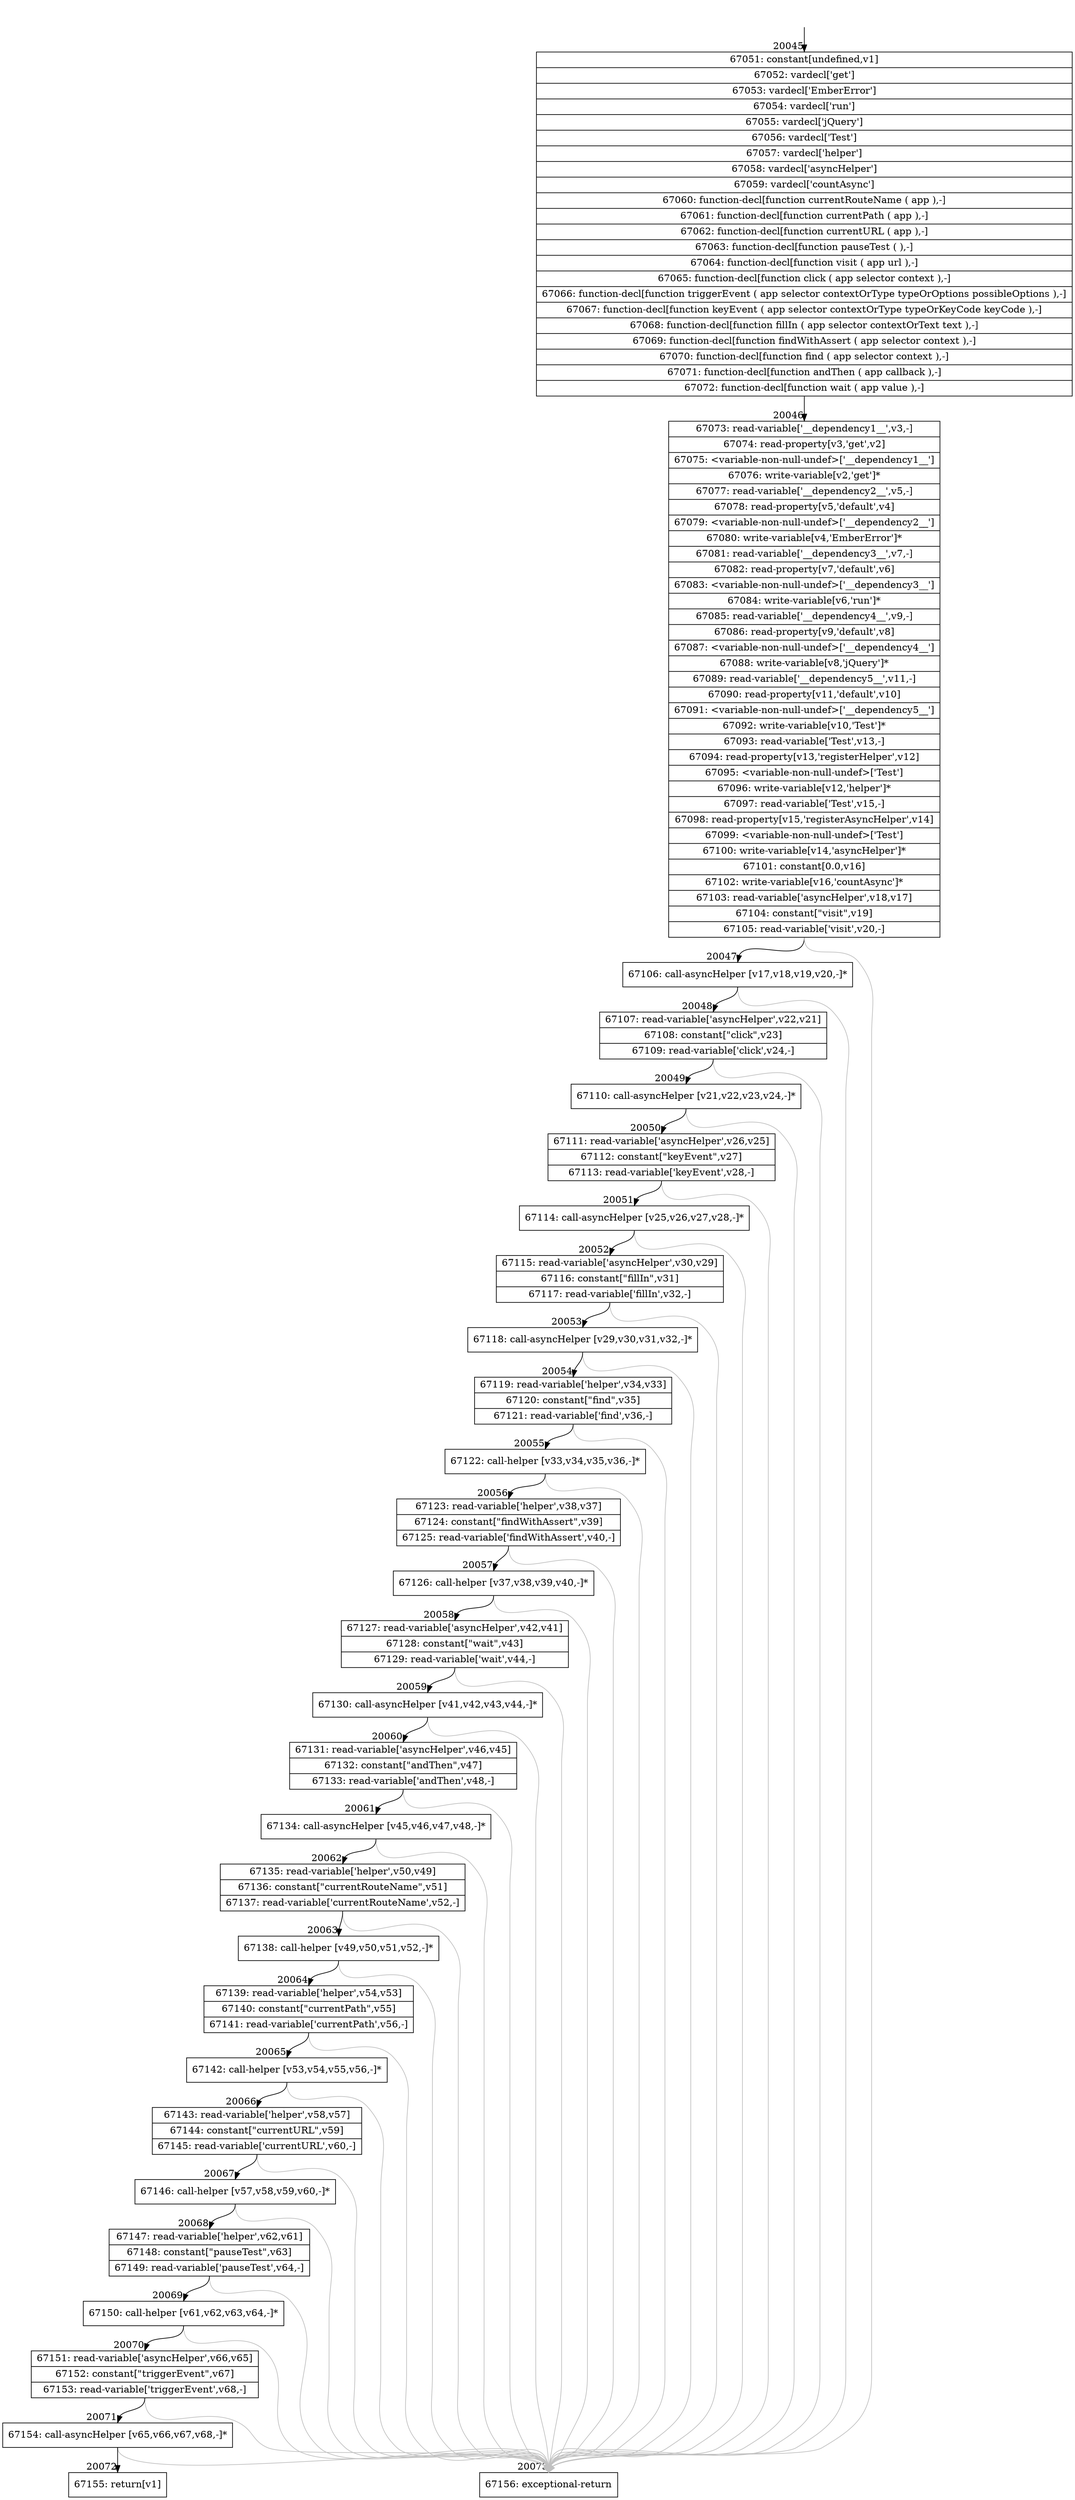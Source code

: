 digraph {
rankdir="TD"
BB_entry1719[shape=none,label=""];
BB_entry1719 -> BB20045 [tailport=s, headport=n, headlabel="    20045"]
BB20045 [shape=record label="{67051: constant[undefined,v1]|67052: vardecl['get']|67053: vardecl['EmberError']|67054: vardecl['run']|67055: vardecl['jQuery']|67056: vardecl['Test']|67057: vardecl['helper']|67058: vardecl['asyncHelper']|67059: vardecl['countAsync']|67060: function-decl[function currentRouteName ( app ),-]|67061: function-decl[function currentPath ( app ),-]|67062: function-decl[function currentURL ( app ),-]|67063: function-decl[function pauseTest ( ),-]|67064: function-decl[function visit ( app url ),-]|67065: function-decl[function click ( app selector context ),-]|67066: function-decl[function triggerEvent ( app selector contextOrType typeOrOptions possibleOptions ),-]|67067: function-decl[function keyEvent ( app selector contextOrType typeOrKeyCode keyCode ),-]|67068: function-decl[function fillIn ( app selector contextOrText text ),-]|67069: function-decl[function findWithAssert ( app selector context ),-]|67070: function-decl[function find ( app selector context ),-]|67071: function-decl[function andThen ( app callback ),-]|67072: function-decl[function wait ( app value ),-]}" ] 
BB20045 -> BB20046 [tailport=s, headport=n, headlabel="      20046"]
BB20046 [shape=record label="{67073: read-variable['__dependency1__',v3,-]|67074: read-property[v3,'get',v2]|67075: \<variable-non-null-undef\>['__dependency1__']|67076: write-variable[v2,'get']*|67077: read-variable['__dependency2__',v5,-]|67078: read-property[v5,'default',v4]|67079: \<variable-non-null-undef\>['__dependency2__']|67080: write-variable[v4,'EmberError']*|67081: read-variable['__dependency3__',v7,-]|67082: read-property[v7,'default',v6]|67083: \<variable-non-null-undef\>['__dependency3__']|67084: write-variable[v6,'run']*|67085: read-variable['__dependency4__',v9,-]|67086: read-property[v9,'default',v8]|67087: \<variable-non-null-undef\>['__dependency4__']|67088: write-variable[v8,'jQuery']*|67089: read-variable['__dependency5__',v11,-]|67090: read-property[v11,'default',v10]|67091: \<variable-non-null-undef\>['__dependency5__']|67092: write-variable[v10,'Test']*|67093: read-variable['Test',v13,-]|67094: read-property[v13,'registerHelper',v12]|67095: \<variable-non-null-undef\>['Test']|67096: write-variable[v12,'helper']*|67097: read-variable['Test',v15,-]|67098: read-property[v15,'registerAsyncHelper',v14]|67099: \<variable-non-null-undef\>['Test']|67100: write-variable[v14,'asyncHelper']*|67101: constant[0.0,v16]|67102: write-variable[v16,'countAsync']*|67103: read-variable['asyncHelper',v18,v17]|67104: constant[\"visit\",v19]|67105: read-variable['visit',v20,-]}" ] 
BB20046 -> BB20047 [tailport=s, headport=n, headlabel="      20047"]
BB20046 -> BB20073 [tailport=s, headport=n, color=gray, headlabel="      20073"]
BB20047 [shape=record label="{67106: call-asyncHelper [v17,v18,v19,v20,-]*}" ] 
BB20047 -> BB20048 [tailport=s, headport=n, headlabel="      20048"]
BB20047 -> BB20073 [tailport=s, headport=n, color=gray]
BB20048 [shape=record label="{67107: read-variable['asyncHelper',v22,v21]|67108: constant[\"click\",v23]|67109: read-variable['click',v24,-]}" ] 
BB20048 -> BB20049 [tailport=s, headport=n, headlabel="      20049"]
BB20048 -> BB20073 [tailport=s, headport=n, color=gray]
BB20049 [shape=record label="{67110: call-asyncHelper [v21,v22,v23,v24,-]*}" ] 
BB20049 -> BB20050 [tailport=s, headport=n, headlabel="      20050"]
BB20049 -> BB20073 [tailport=s, headport=n, color=gray]
BB20050 [shape=record label="{67111: read-variable['asyncHelper',v26,v25]|67112: constant[\"keyEvent\",v27]|67113: read-variable['keyEvent',v28,-]}" ] 
BB20050 -> BB20051 [tailport=s, headport=n, headlabel="      20051"]
BB20050 -> BB20073 [tailport=s, headport=n, color=gray]
BB20051 [shape=record label="{67114: call-asyncHelper [v25,v26,v27,v28,-]*}" ] 
BB20051 -> BB20052 [tailport=s, headport=n, headlabel="      20052"]
BB20051 -> BB20073 [tailport=s, headport=n, color=gray]
BB20052 [shape=record label="{67115: read-variable['asyncHelper',v30,v29]|67116: constant[\"fillIn\",v31]|67117: read-variable['fillIn',v32,-]}" ] 
BB20052 -> BB20053 [tailport=s, headport=n, headlabel="      20053"]
BB20052 -> BB20073 [tailport=s, headport=n, color=gray]
BB20053 [shape=record label="{67118: call-asyncHelper [v29,v30,v31,v32,-]*}" ] 
BB20053 -> BB20054 [tailport=s, headport=n, headlabel="      20054"]
BB20053 -> BB20073 [tailport=s, headport=n, color=gray]
BB20054 [shape=record label="{67119: read-variable['helper',v34,v33]|67120: constant[\"find\",v35]|67121: read-variable['find',v36,-]}" ] 
BB20054 -> BB20055 [tailport=s, headport=n, headlabel="      20055"]
BB20054 -> BB20073 [tailport=s, headport=n, color=gray]
BB20055 [shape=record label="{67122: call-helper [v33,v34,v35,v36,-]*}" ] 
BB20055 -> BB20056 [tailport=s, headport=n, headlabel="      20056"]
BB20055 -> BB20073 [tailport=s, headport=n, color=gray]
BB20056 [shape=record label="{67123: read-variable['helper',v38,v37]|67124: constant[\"findWithAssert\",v39]|67125: read-variable['findWithAssert',v40,-]}" ] 
BB20056 -> BB20057 [tailport=s, headport=n, headlabel="      20057"]
BB20056 -> BB20073 [tailport=s, headport=n, color=gray]
BB20057 [shape=record label="{67126: call-helper [v37,v38,v39,v40,-]*}" ] 
BB20057 -> BB20058 [tailport=s, headport=n, headlabel="      20058"]
BB20057 -> BB20073 [tailport=s, headport=n, color=gray]
BB20058 [shape=record label="{67127: read-variable['asyncHelper',v42,v41]|67128: constant[\"wait\",v43]|67129: read-variable['wait',v44,-]}" ] 
BB20058 -> BB20059 [tailport=s, headport=n, headlabel="      20059"]
BB20058 -> BB20073 [tailport=s, headport=n, color=gray]
BB20059 [shape=record label="{67130: call-asyncHelper [v41,v42,v43,v44,-]*}" ] 
BB20059 -> BB20060 [tailport=s, headport=n, headlabel="      20060"]
BB20059 -> BB20073 [tailport=s, headport=n, color=gray]
BB20060 [shape=record label="{67131: read-variable['asyncHelper',v46,v45]|67132: constant[\"andThen\",v47]|67133: read-variable['andThen',v48,-]}" ] 
BB20060 -> BB20061 [tailport=s, headport=n, headlabel="      20061"]
BB20060 -> BB20073 [tailport=s, headport=n, color=gray]
BB20061 [shape=record label="{67134: call-asyncHelper [v45,v46,v47,v48,-]*}" ] 
BB20061 -> BB20062 [tailport=s, headport=n, headlabel="      20062"]
BB20061 -> BB20073 [tailport=s, headport=n, color=gray]
BB20062 [shape=record label="{67135: read-variable['helper',v50,v49]|67136: constant[\"currentRouteName\",v51]|67137: read-variable['currentRouteName',v52,-]}" ] 
BB20062 -> BB20063 [tailport=s, headport=n, headlabel="      20063"]
BB20062 -> BB20073 [tailport=s, headport=n, color=gray]
BB20063 [shape=record label="{67138: call-helper [v49,v50,v51,v52,-]*}" ] 
BB20063 -> BB20064 [tailport=s, headport=n, headlabel="      20064"]
BB20063 -> BB20073 [tailport=s, headport=n, color=gray]
BB20064 [shape=record label="{67139: read-variable['helper',v54,v53]|67140: constant[\"currentPath\",v55]|67141: read-variable['currentPath',v56,-]}" ] 
BB20064 -> BB20065 [tailport=s, headport=n, headlabel="      20065"]
BB20064 -> BB20073 [tailport=s, headport=n, color=gray]
BB20065 [shape=record label="{67142: call-helper [v53,v54,v55,v56,-]*}" ] 
BB20065 -> BB20066 [tailport=s, headport=n, headlabel="      20066"]
BB20065 -> BB20073 [tailport=s, headport=n, color=gray]
BB20066 [shape=record label="{67143: read-variable['helper',v58,v57]|67144: constant[\"currentURL\",v59]|67145: read-variable['currentURL',v60,-]}" ] 
BB20066 -> BB20067 [tailport=s, headport=n, headlabel="      20067"]
BB20066 -> BB20073 [tailport=s, headport=n, color=gray]
BB20067 [shape=record label="{67146: call-helper [v57,v58,v59,v60,-]*}" ] 
BB20067 -> BB20068 [tailport=s, headport=n, headlabel="      20068"]
BB20067 -> BB20073 [tailport=s, headport=n, color=gray]
BB20068 [shape=record label="{67147: read-variable['helper',v62,v61]|67148: constant[\"pauseTest\",v63]|67149: read-variable['pauseTest',v64,-]}" ] 
BB20068 -> BB20069 [tailport=s, headport=n, headlabel="      20069"]
BB20068 -> BB20073 [tailport=s, headport=n, color=gray]
BB20069 [shape=record label="{67150: call-helper [v61,v62,v63,v64,-]*}" ] 
BB20069 -> BB20070 [tailport=s, headport=n, headlabel="      20070"]
BB20069 -> BB20073 [tailport=s, headport=n, color=gray]
BB20070 [shape=record label="{67151: read-variable['asyncHelper',v66,v65]|67152: constant[\"triggerEvent\",v67]|67153: read-variable['triggerEvent',v68,-]}" ] 
BB20070 -> BB20071 [tailport=s, headport=n, headlabel="      20071"]
BB20070 -> BB20073 [tailport=s, headport=n, color=gray]
BB20071 [shape=record label="{67154: call-asyncHelper [v65,v66,v67,v68,-]*}" ] 
BB20071 -> BB20072 [tailport=s, headport=n, headlabel="      20072"]
BB20071 -> BB20073 [tailport=s, headport=n, color=gray]
BB20072 [shape=record label="{67155: return[v1]}" ] 
BB20073 [shape=record label="{67156: exceptional-return}" ] 
//#$~ 37580
}
